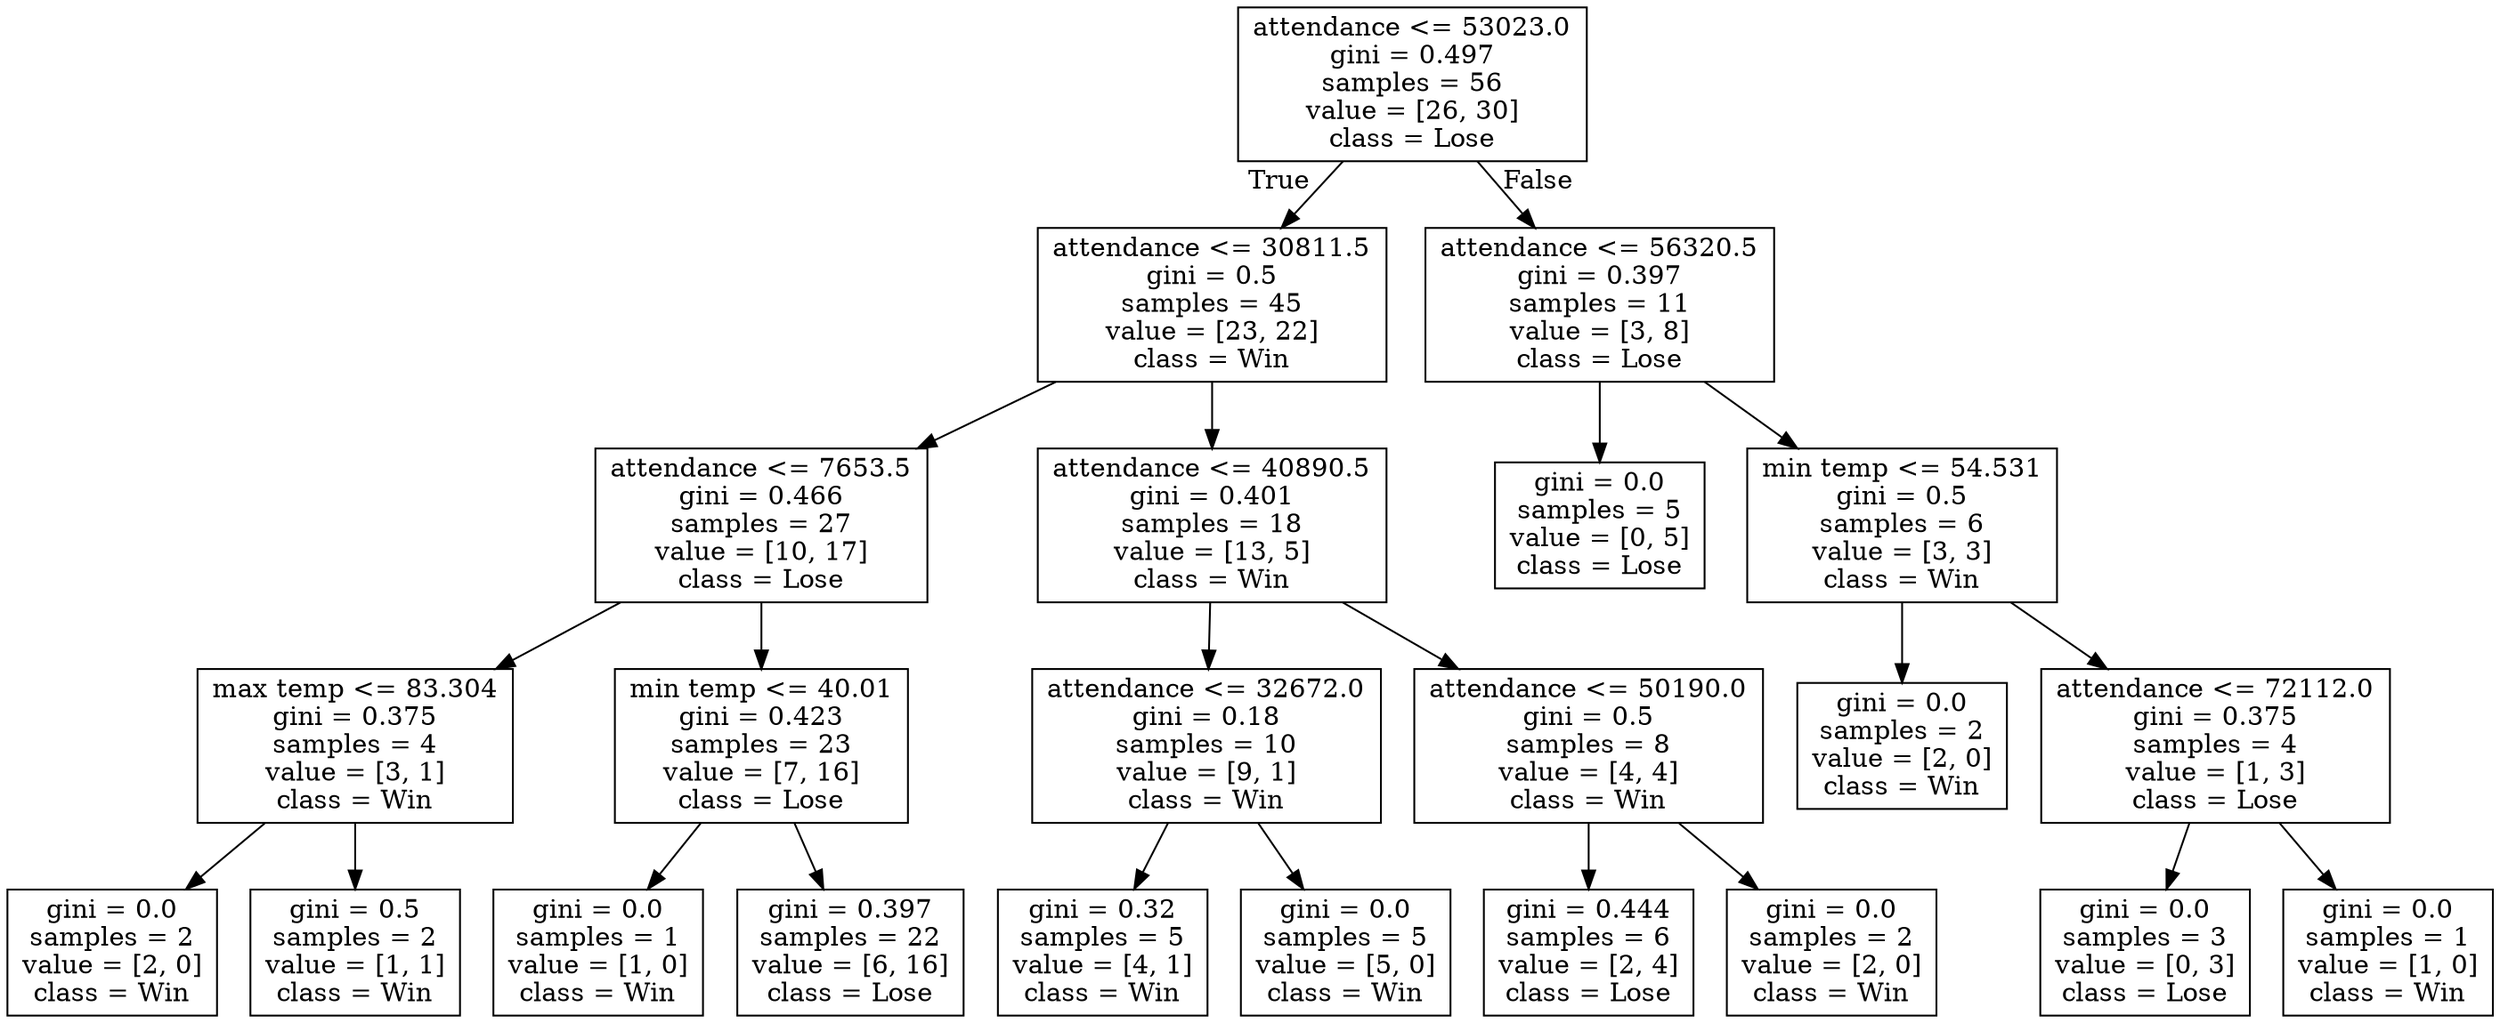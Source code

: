 digraph Tree {
node [shape=box] ;
0 [label="attendance <= 53023.0\ngini = 0.497\nsamples = 56\nvalue = [26, 30]\nclass = Lose"] ;
1 [label="attendance <= 30811.5\ngini = 0.5\nsamples = 45\nvalue = [23, 22]\nclass = Win"] ;
0 -> 1 [labeldistance=2.5, labelangle=45, headlabel="True"] ;
2 [label="attendance <= 7653.5\ngini = 0.466\nsamples = 27\nvalue = [10, 17]\nclass = Lose"] ;
1 -> 2 ;
3 [label="max temp <= 83.304\ngini = 0.375\nsamples = 4\nvalue = [3, 1]\nclass = Win"] ;
2 -> 3 ;
4 [label="gini = 0.0\nsamples = 2\nvalue = [2, 0]\nclass = Win"] ;
3 -> 4 ;
5 [label="gini = 0.5\nsamples = 2\nvalue = [1, 1]\nclass = Win"] ;
3 -> 5 ;
6 [label="min temp <= 40.01\ngini = 0.423\nsamples = 23\nvalue = [7, 16]\nclass = Lose"] ;
2 -> 6 ;
7 [label="gini = 0.0\nsamples = 1\nvalue = [1, 0]\nclass = Win"] ;
6 -> 7 ;
8 [label="gini = 0.397\nsamples = 22\nvalue = [6, 16]\nclass = Lose"] ;
6 -> 8 ;
9 [label="attendance <= 40890.5\ngini = 0.401\nsamples = 18\nvalue = [13, 5]\nclass = Win"] ;
1 -> 9 ;
10 [label="attendance <= 32672.0\ngini = 0.18\nsamples = 10\nvalue = [9, 1]\nclass = Win"] ;
9 -> 10 ;
11 [label="gini = 0.32\nsamples = 5\nvalue = [4, 1]\nclass = Win"] ;
10 -> 11 ;
12 [label="gini = 0.0\nsamples = 5\nvalue = [5, 0]\nclass = Win"] ;
10 -> 12 ;
13 [label="attendance <= 50190.0\ngini = 0.5\nsamples = 8\nvalue = [4, 4]\nclass = Win"] ;
9 -> 13 ;
14 [label="gini = 0.444\nsamples = 6\nvalue = [2, 4]\nclass = Lose"] ;
13 -> 14 ;
15 [label="gini = 0.0\nsamples = 2\nvalue = [2, 0]\nclass = Win"] ;
13 -> 15 ;
16 [label="attendance <= 56320.5\ngini = 0.397\nsamples = 11\nvalue = [3, 8]\nclass = Lose"] ;
0 -> 16 [labeldistance=2.5, labelangle=-45, headlabel="False"] ;
17 [label="gini = 0.0\nsamples = 5\nvalue = [0, 5]\nclass = Lose"] ;
16 -> 17 ;
18 [label="min temp <= 54.531\ngini = 0.5\nsamples = 6\nvalue = [3, 3]\nclass = Win"] ;
16 -> 18 ;
19 [label="gini = 0.0\nsamples = 2\nvalue = [2, 0]\nclass = Win"] ;
18 -> 19 ;
20 [label="attendance <= 72112.0\ngini = 0.375\nsamples = 4\nvalue = [1, 3]\nclass = Lose"] ;
18 -> 20 ;
21 [label="gini = 0.0\nsamples = 3\nvalue = [0, 3]\nclass = Lose"] ;
20 -> 21 ;
22 [label="gini = 0.0\nsamples = 1\nvalue = [1, 0]\nclass = Win"] ;
20 -> 22 ;
}